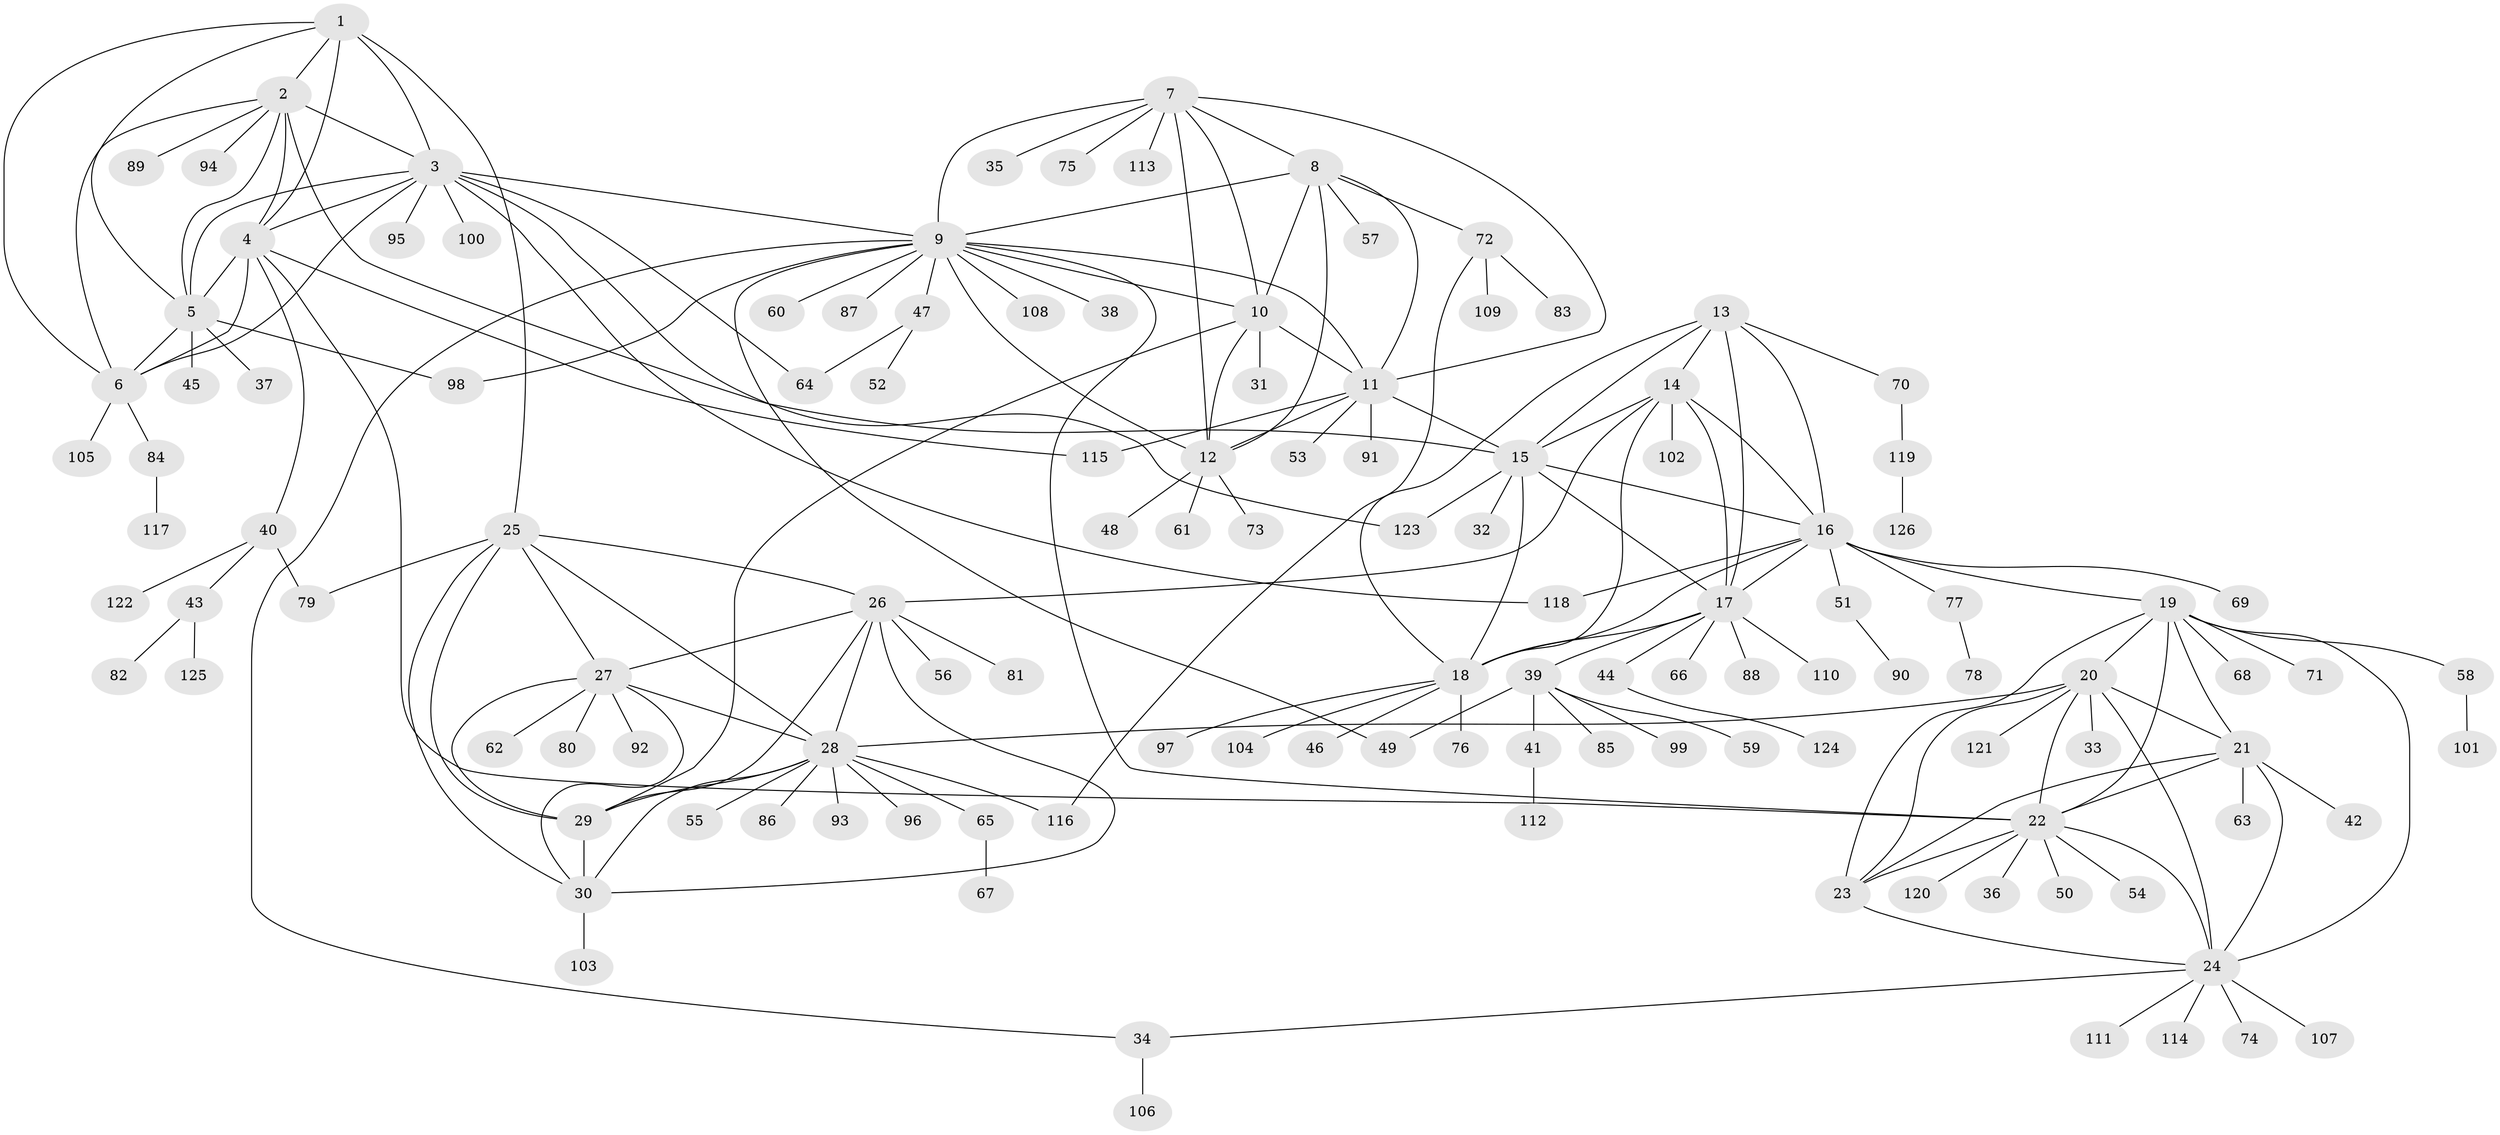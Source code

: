 // Generated by graph-tools (version 1.1) at 2025/37/03/09/25 02:37:32]
// undirected, 126 vertices, 190 edges
graph export_dot {
graph [start="1"]
  node [color=gray90,style=filled];
  1;
  2;
  3;
  4;
  5;
  6;
  7;
  8;
  9;
  10;
  11;
  12;
  13;
  14;
  15;
  16;
  17;
  18;
  19;
  20;
  21;
  22;
  23;
  24;
  25;
  26;
  27;
  28;
  29;
  30;
  31;
  32;
  33;
  34;
  35;
  36;
  37;
  38;
  39;
  40;
  41;
  42;
  43;
  44;
  45;
  46;
  47;
  48;
  49;
  50;
  51;
  52;
  53;
  54;
  55;
  56;
  57;
  58;
  59;
  60;
  61;
  62;
  63;
  64;
  65;
  66;
  67;
  68;
  69;
  70;
  71;
  72;
  73;
  74;
  75;
  76;
  77;
  78;
  79;
  80;
  81;
  82;
  83;
  84;
  85;
  86;
  87;
  88;
  89;
  90;
  91;
  92;
  93;
  94;
  95;
  96;
  97;
  98;
  99;
  100;
  101;
  102;
  103;
  104;
  105;
  106;
  107;
  108;
  109;
  110;
  111;
  112;
  113;
  114;
  115;
  116;
  117;
  118;
  119;
  120;
  121;
  122;
  123;
  124;
  125;
  126;
  1 -- 2;
  1 -- 3;
  1 -- 4;
  1 -- 5;
  1 -- 6;
  1 -- 25;
  2 -- 3;
  2 -- 4;
  2 -- 5;
  2 -- 6;
  2 -- 15;
  2 -- 89;
  2 -- 94;
  3 -- 4;
  3 -- 5;
  3 -- 6;
  3 -- 9;
  3 -- 64;
  3 -- 95;
  3 -- 100;
  3 -- 118;
  3 -- 123;
  4 -- 5;
  4 -- 6;
  4 -- 22;
  4 -- 40;
  4 -- 115;
  5 -- 6;
  5 -- 37;
  5 -- 45;
  5 -- 98;
  6 -- 84;
  6 -- 105;
  7 -- 8;
  7 -- 9;
  7 -- 10;
  7 -- 11;
  7 -- 12;
  7 -- 35;
  7 -- 75;
  7 -- 113;
  8 -- 9;
  8 -- 10;
  8 -- 11;
  8 -- 12;
  8 -- 57;
  8 -- 72;
  9 -- 10;
  9 -- 11;
  9 -- 12;
  9 -- 22;
  9 -- 34;
  9 -- 38;
  9 -- 47;
  9 -- 49;
  9 -- 60;
  9 -- 87;
  9 -- 98;
  9 -- 108;
  10 -- 11;
  10 -- 12;
  10 -- 29;
  10 -- 31;
  11 -- 12;
  11 -- 15;
  11 -- 53;
  11 -- 91;
  11 -- 115;
  12 -- 48;
  12 -- 61;
  12 -- 73;
  13 -- 14;
  13 -- 15;
  13 -- 16;
  13 -- 17;
  13 -- 18;
  13 -- 70;
  14 -- 15;
  14 -- 16;
  14 -- 17;
  14 -- 18;
  14 -- 26;
  14 -- 102;
  15 -- 16;
  15 -- 17;
  15 -- 18;
  15 -- 32;
  15 -- 123;
  16 -- 17;
  16 -- 18;
  16 -- 19;
  16 -- 51;
  16 -- 69;
  16 -- 77;
  16 -- 118;
  17 -- 18;
  17 -- 39;
  17 -- 44;
  17 -- 66;
  17 -- 88;
  17 -- 110;
  18 -- 46;
  18 -- 76;
  18 -- 97;
  18 -- 104;
  19 -- 20;
  19 -- 21;
  19 -- 22;
  19 -- 23;
  19 -- 24;
  19 -- 58;
  19 -- 68;
  19 -- 71;
  20 -- 21;
  20 -- 22;
  20 -- 23;
  20 -- 24;
  20 -- 28;
  20 -- 33;
  20 -- 121;
  21 -- 22;
  21 -- 23;
  21 -- 24;
  21 -- 42;
  21 -- 63;
  22 -- 23;
  22 -- 24;
  22 -- 36;
  22 -- 50;
  22 -- 54;
  22 -- 120;
  23 -- 24;
  24 -- 34;
  24 -- 74;
  24 -- 107;
  24 -- 111;
  24 -- 114;
  25 -- 26;
  25 -- 27;
  25 -- 28;
  25 -- 29;
  25 -- 30;
  25 -- 79;
  26 -- 27;
  26 -- 28;
  26 -- 29;
  26 -- 30;
  26 -- 56;
  26 -- 81;
  27 -- 28;
  27 -- 29;
  27 -- 30;
  27 -- 62;
  27 -- 80;
  27 -- 92;
  28 -- 29;
  28 -- 30;
  28 -- 55;
  28 -- 65;
  28 -- 86;
  28 -- 93;
  28 -- 96;
  28 -- 116;
  29 -- 30;
  30 -- 103;
  34 -- 106;
  39 -- 41;
  39 -- 49;
  39 -- 59;
  39 -- 85;
  39 -- 99;
  40 -- 43;
  40 -- 79;
  40 -- 122;
  41 -- 112;
  43 -- 82;
  43 -- 125;
  44 -- 124;
  47 -- 52;
  47 -- 64;
  51 -- 90;
  58 -- 101;
  65 -- 67;
  70 -- 119;
  72 -- 83;
  72 -- 109;
  72 -- 116;
  77 -- 78;
  84 -- 117;
  119 -- 126;
}
